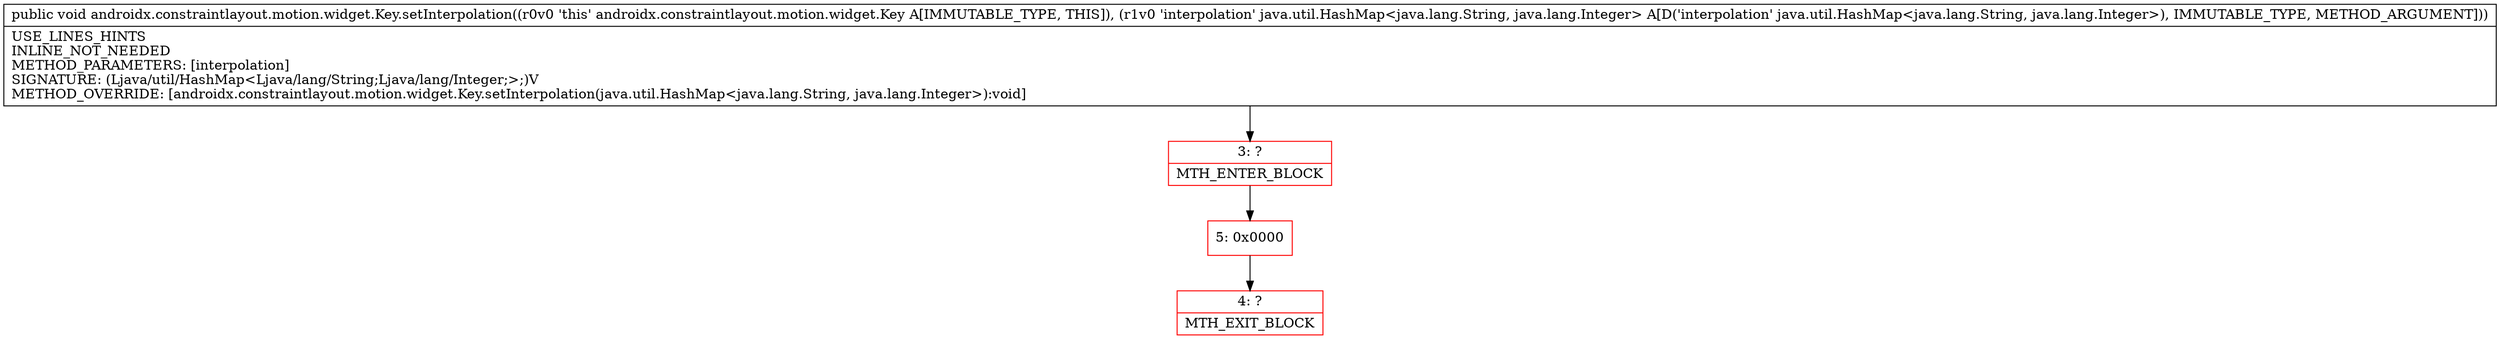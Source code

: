 digraph "CFG forandroidx.constraintlayout.motion.widget.Key.setInterpolation(Ljava\/util\/HashMap;)V" {
subgraph cluster_Region_251786270 {
label = "R(0)";
node [shape=record,color=blue];
}
Node_3 [shape=record,color=red,label="{3\:\ ?|MTH_ENTER_BLOCK\l}"];
Node_5 [shape=record,color=red,label="{5\:\ 0x0000}"];
Node_4 [shape=record,color=red,label="{4\:\ ?|MTH_EXIT_BLOCK\l}"];
MethodNode[shape=record,label="{public void androidx.constraintlayout.motion.widget.Key.setInterpolation((r0v0 'this' androidx.constraintlayout.motion.widget.Key A[IMMUTABLE_TYPE, THIS]), (r1v0 'interpolation' java.util.HashMap\<java.lang.String, java.lang.Integer\> A[D('interpolation' java.util.HashMap\<java.lang.String, java.lang.Integer\>), IMMUTABLE_TYPE, METHOD_ARGUMENT]))  | USE_LINES_HINTS\lINLINE_NOT_NEEDED\lMETHOD_PARAMETERS: [interpolation]\lSIGNATURE: (Ljava\/util\/HashMap\<Ljava\/lang\/String;Ljava\/lang\/Integer;\>;)V\lMETHOD_OVERRIDE: [androidx.constraintlayout.motion.widget.Key.setInterpolation(java.util.HashMap\<java.lang.String, java.lang.Integer\>):void]\l}"];
MethodNode -> Node_3;Node_3 -> Node_5;
Node_5 -> Node_4;
}

